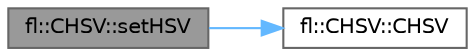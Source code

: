digraph "fl::CHSV::setHSV"
{
 // INTERACTIVE_SVG=YES
 // LATEX_PDF_SIZE
  bgcolor="transparent";
  edge [fontname=Helvetica,fontsize=10,labelfontname=Helvetica,labelfontsize=10];
  node [fontname=Helvetica,fontsize=10,shape=box,height=0.2,width=0.4];
  rankdir="LR";
  Node1 [id="Node000001",label="fl::CHSV::setHSV",height=0.2,width=0.4,color="gray40", fillcolor="grey60", style="filled", fontcolor="black",tooltip="Assign new HSV values."];
  Node1 -> Node2 [id="edge1_Node000001_Node000002",color="steelblue1",style="solid",tooltip=" "];
  Node2 [id="Node000002",label="fl::CHSV::CHSV",height=0.2,width=0.4,color="grey40", fillcolor="white", style="filled",URL="$db/ddc/structfl_1_1_c_h_s_v_aacfa94089105b18518f37465d8557b9e.html#aacfa94089105b18518f37465d8557b9e",tooltip="Default constructor."];
}
